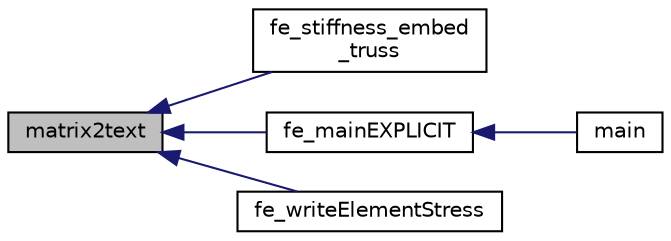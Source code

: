 digraph "matrix2text"
{
  edge [fontname="Helvetica",fontsize="10",labelfontname="Helvetica",labelfontsize="10"];
  node [fontname="Helvetica",fontsize="10",shape=record];
  rankdir="LR";
  Node360 [label="matrix2text",height=0.2,width=0.4,color="black", fillcolor="grey75", style="filled", fontcolor="black"];
  Node360 -> Node361 [dir="back",color="midnightblue",fontsize="10",style="solid",fontname="Helvetica"];
  Node361 [label="fe_stiffness_embed\l_truss",height=0.2,width=0.4,color="black", fillcolor="white", style="filled",URL="$fe__stiffness__embed__truss_8cpp.html#ab3798340a27f0972299b3820aab0ccba"];
  Node360 -> Node362 [dir="back",color="midnightblue",fontsize="10",style="solid",fontname="Helvetica"];
  Node362 [label="fe_mainEXPLICIT",height=0.2,width=0.4,color="black", fillcolor="white", style="filled",URL="$fe__main_e_x_p_l_i_c_i_t_8cpp.html#ab2f8704631ca6c23a453d1905efbb162",tooltip="This function carries out the explicit dynamic analysis of the FEM problem. "];
  Node362 -> Node363 [dir="back",color="midnightblue",fontsize="10",style="solid",fontname="Helvetica"];
  Node363 [label="main",height=0.2,width=0.4,color="black", fillcolor="white", style="filled",URL="$main_8cpp.html#ae66f6b31b5ad750f1fe042a706a4e3d4"];
  Node360 -> Node364 [dir="back",color="midnightblue",fontsize="10",style="solid",fontname="Helvetica"];
  Node364 [label="fe_writeElementStress",height=0.2,width=0.4,color="black", fillcolor="white", style="filled",URL="$fe__write_8cpp.html#a9dec90c41460e15aa1d8dce787683406"];
}
